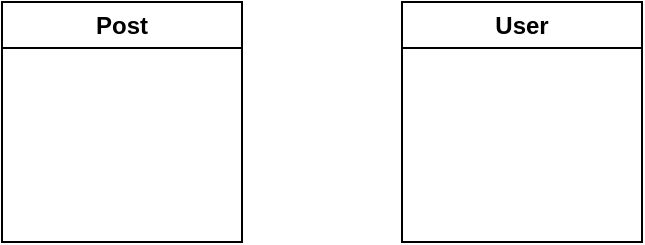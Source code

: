 <mxfile>
    <diagram id="DpBsAs4rdffE8G6OnS64" name="Page-1">
        <mxGraphModel dx="650" dy="362" grid="1" gridSize="10" guides="1" tooltips="1" connect="1" arrows="1" fold="1" page="1" pageScale="1" pageWidth="850" pageHeight="1100" math="0" shadow="0">
            <root>
                <mxCell id="0"/>
                <mxCell id="1" parent="0"/>
                <mxCell id="5" value="Post" style="swimlane;whiteSpace=wrap;html=1;" vertex="1" parent="1">
                    <mxGeometry x="40" y="80" width="120" height="120" as="geometry"/>
                </mxCell>
                <mxCell id="6" value="User" style="swimlane;whiteSpace=wrap;html=1;" vertex="1" parent="1">
                    <mxGeometry x="240" y="80" width="120" height="120" as="geometry"/>
                </mxCell>
            </root>
        </mxGraphModel>
    </diagram>
</mxfile>